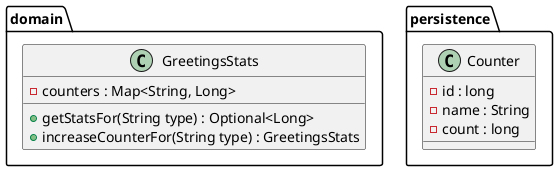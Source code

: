 @startuml
'package consumer{
'    class GreetingMessage {
'        - type : URI
'        - payload : String
'    }
'}
'package client{
'
'}
package domain{
'    class GreetingCreated {
'        - identifier : UUID
'    }
    class GreetingsStats{
        - counters : Map<String, Long>
        + getStatsFor(String type) : Optional<Long>
        + increaseCounterFor(String type) : GreetingsStats
    }
}
package persistence{
    class Counter{
        - id : long
        - name : String
        - count : long
    }
}
@enduml